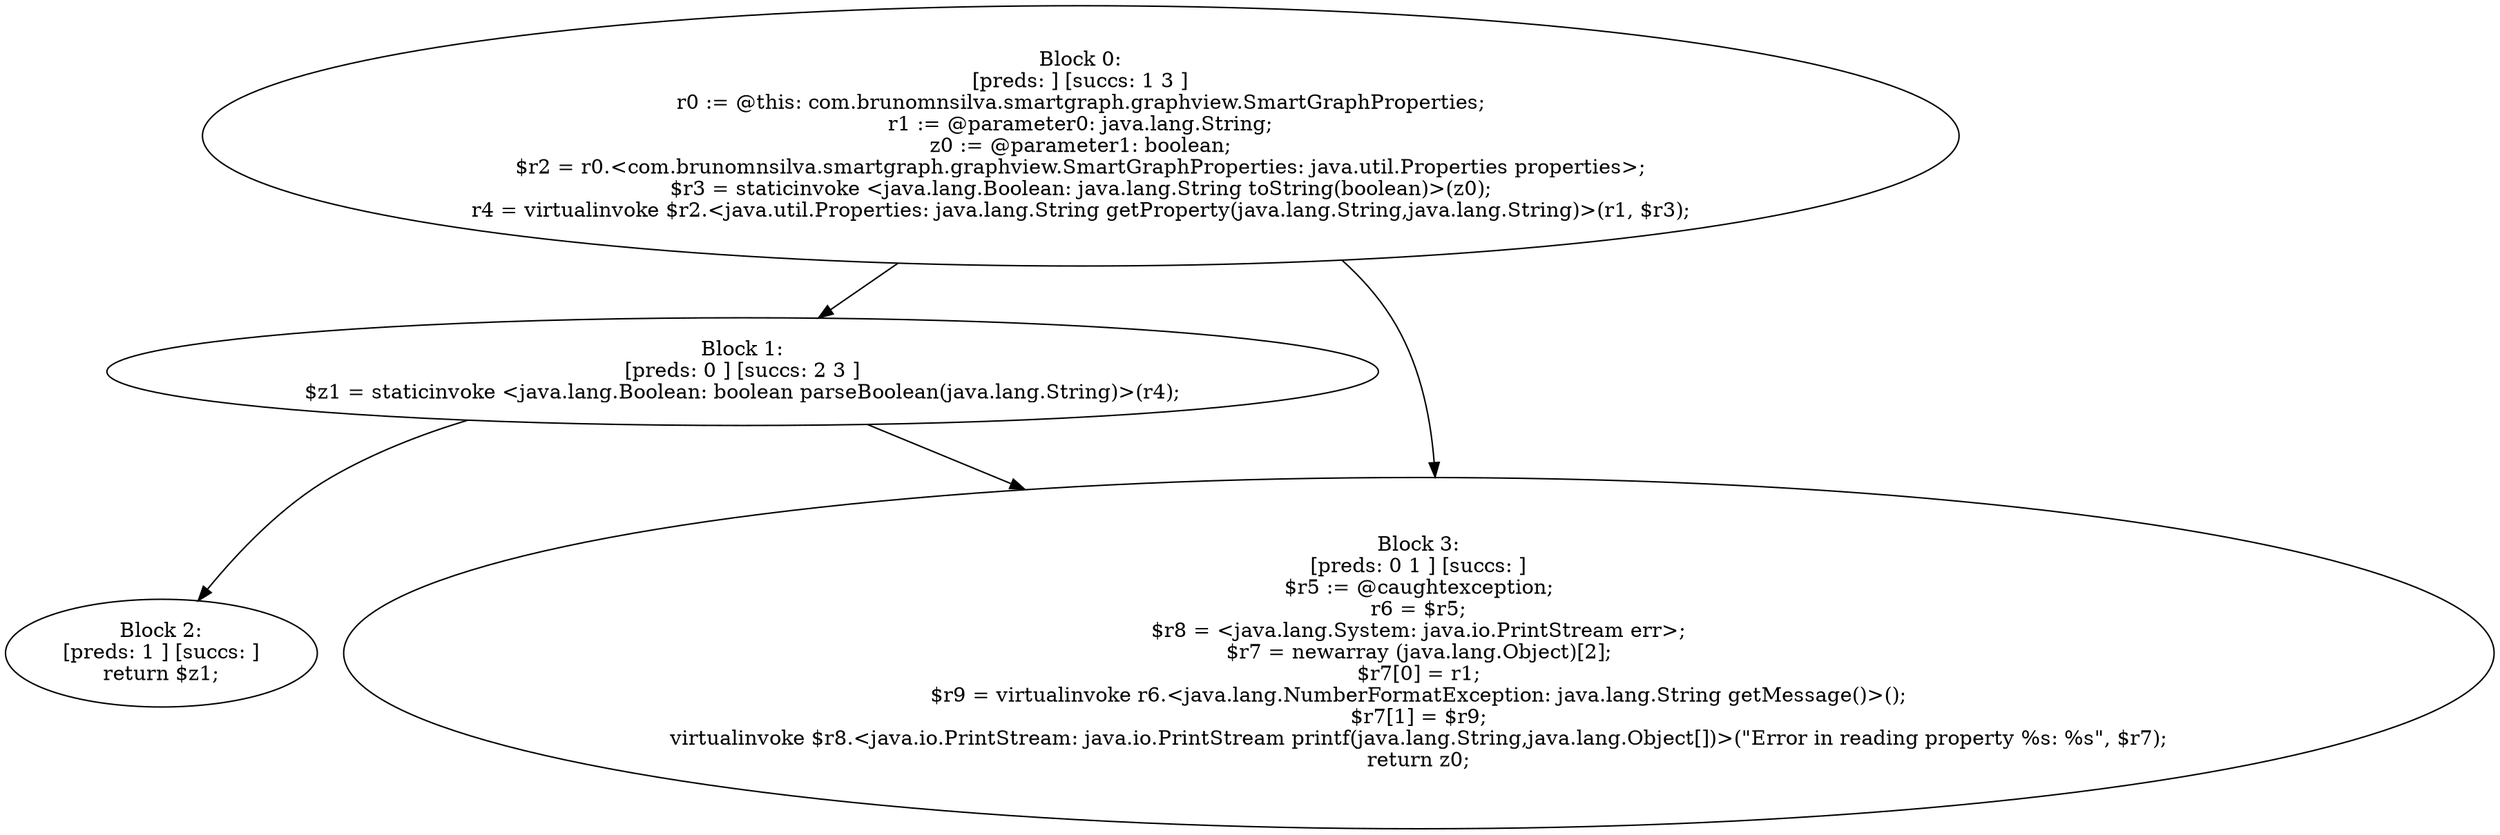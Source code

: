 digraph "unitGraph" {
    "Block 0:
[preds: ] [succs: 1 3 ]
r0 := @this: com.brunomnsilva.smartgraph.graphview.SmartGraphProperties;
r1 := @parameter0: java.lang.String;
z0 := @parameter1: boolean;
$r2 = r0.<com.brunomnsilva.smartgraph.graphview.SmartGraphProperties: java.util.Properties properties>;
$r3 = staticinvoke <java.lang.Boolean: java.lang.String toString(boolean)>(z0);
r4 = virtualinvoke $r2.<java.util.Properties: java.lang.String getProperty(java.lang.String,java.lang.String)>(r1, $r3);
"
    "Block 1:
[preds: 0 ] [succs: 2 3 ]
$z1 = staticinvoke <java.lang.Boolean: boolean parseBoolean(java.lang.String)>(r4);
"
    "Block 2:
[preds: 1 ] [succs: ]
return $z1;
"
    "Block 3:
[preds: 0 1 ] [succs: ]
$r5 := @caughtexception;
r6 = $r5;
$r8 = <java.lang.System: java.io.PrintStream err>;
$r7 = newarray (java.lang.Object)[2];
$r7[0] = r1;
$r9 = virtualinvoke r6.<java.lang.NumberFormatException: java.lang.String getMessage()>();
$r7[1] = $r9;
virtualinvoke $r8.<java.io.PrintStream: java.io.PrintStream printf(java.lang.String,java.lang.Object[])>(\"Error in reading property %s: %s\", $r7);
return z0;
"
    "Block 0:
[preds: ] [succs: 1 3 ]
r0 := @this: com.brunomnsilva.smartgraph.graphview.SmartGraphProperties;
r1 := @parameter0: java.lang.String;
z0 := @parameter1: boolean;
$r2 = r0.<com.brunomnsilva.smartgraph.graphview.SmartGraphProperties: java.util.Properties properties>;
$r3 = staticinvoke <java.lang.Boolean: java.lang.String toString(boolean)>(z0);
r4 = virtualinvoke $r2.<java.util.Properties: java.lang.String getProperty(java.lang.String,java.lang.String)>(r1, $r3);
"->"Block 1:
[preds: 0 ] [succs: 2 3 ]
$z1 = staticinvoke <java.lang.Boolean: boolean parseBoolean(java.lang.String)>(r4);
";
    "Block 0:
[preds: ] [succs: 1 3 ]
r0 := @this: com.brunomnsilva.smartgraph.graphview.SmartGraphProperties;
r1 := @parameter0: java.lang.String;
z0 := @parameter1: boolean;
$r2 = r0.<com.brunomnsilva.smartgraph.graphview.SmartGraphProperties: java.util.Properties properties>;
$r3 = staticinvoke <java.lang.Boolean: java.lang.String toString(boolean)>(z0);
r4 = virtualinvoke $r2.<java.util.Properties: java.lang.String getProperty(java.lang.String,java.lang.String)>(r1, $r3);
"->"Block 3:
[preds: 0 1 ] [succs: ]
$r5 := @caughtexception;
r6 = $r5;
$r8 = <java.lang.System: java.io.PrintStream err>;
$r7 = newarray (java.lang.Object)[2];
$r7[0] = r1;
$r9 = virtualinvoke r6.<java.lang.NumberFormatException: java.lang.String getMessage()>();
$r7[1] = $r9;
virtualinvoke $r8.<java.io.PrintStream: java.io.PrintStream printf(java.lang.String,java.lang.Object[])>(\"Error in reading property %s: %s\", $r7);
return z0;
";
    "Block 1:
[preds: 0 ] [succs: 2 3 ]
$z1 = staticinvoke <java.lang.Boolean: boolean parseBoolean(java.lang.String)>(r4);
"->"Block 2:
[preds: 1 ] [succs: ]
return $z1;
";
    "Block 1:
[preds: 0 ] [succs: 2 3 ]
$z1 = staticinvoke <java.lang.Boolean: boolean parseBoolean(java.lang.String)>(r4);
"->"Block 3:
[preds: 0 1 ] [succs: ]
$r5 := @caughtexception;
r6 = $r5;
$r8 = <java.lang.System: java.io.PrintStream err>;
$r7 = newarray (java.lang.Object)[2];
$r7[0] = r1;
$r9 = virtualinvoke r6.<java.lang.NumberFormatException: java.lang.String getMessage()>();
$r7[1] = $r9;
virtualinvoke $r8.<java.io.PrintStream: java.io.PrintStream printf(java.lang.String,java.lang.Object[])>(\"Error in reading property %s: %s\", $r7);
return z0;
";
}
